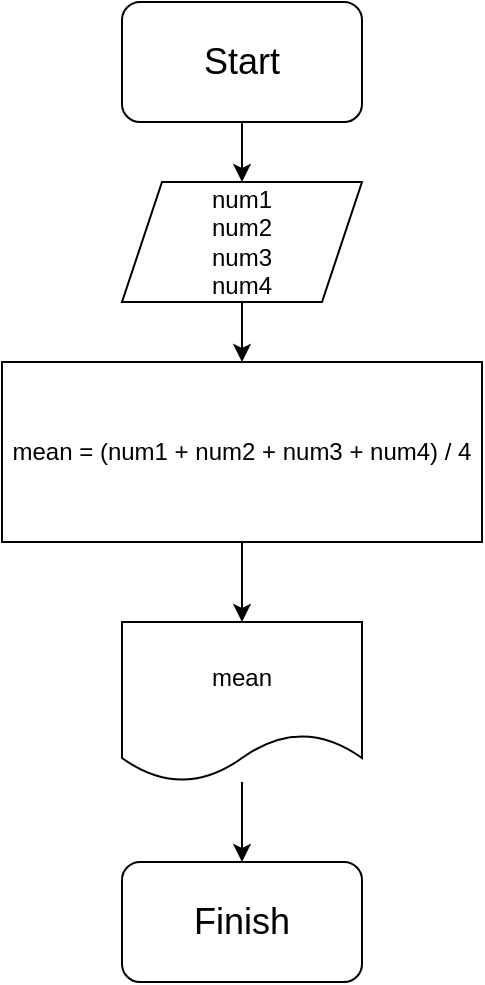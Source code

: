 <mxfile version="21.6.1" type="device" pages="2">
  <diagram name="Страница 1" id="wK4Jv0Jz_CjAPIevrNA-">
    <mxGraphModel dx="864" dy="556" grid="1" gridSize="10" guides="1" tooltips="1" connect="1" arrows="1" fold="1" page="1" pageScale="1" pageWidth="827" pageHeight="1169" math="0" shadow="0">
      <root>
        <mxCell id="0" />
        <mxCell id="1" parent="0" />
        <mxCell id="5XD-ZC_eyeLreyqfrZBo-3" value="" style="edgeStyle=orthogonalEdgeStyle;rounded=0;orthogonalLoop=1;jettySize=auto;html=1;" parent="1" source="5XD-ZC_eyeLreyqfrZBo-1" target="5XD-ZC_eyeLreyqfrZBo-2" edge="1">
          <mxGeometry relative="1" as="geometry" />
        </mxCell>
        <mxCell id="5XD-ZC_eyeLreyqfrZBo-1" value="&lt;font style=&quot;font-size: 18px;&quot;&gt;Start&lt;/font&gt;" style="rounded=1;whiteSpace=wrap;html=1;" parent="1" vertex="1">
          <mxGeometry x="340" y="10" width="120" height="60" as="geometry" />
        </mxCell>
        <mxCell id="5XD-ZC_eyeLreyqfrZBo-9" value="" style="edgeStyle=orthogonalEdgeStyle;rounded=0;orthogonalLoop=1;jettySize=auto;html=1;" parent="1" source="5XD-ZC_eyeLreyqfrZBo-2" target="5XD-ZC_eyeLreyqfrZBo-8" edge="1">
          <mxGeometry relative="1" as="geometry" />
        </mxCell>
        <mxCell id="5XD-ZC_eyeLreyqfrZBo-2" value="num1&lt;br&gt;num2&lt;br&gt;num3&lt;br&gt;num4" style="shape=parallelogram;perimeter=parallelogramPerimeter;whiteSpace=wrap;html=1;fixedSize=1;rounded=1;arcSize=0;" parent="1" vertex="1">
          <mxGeometry x="340" y="100" width="120" height="60" as="geometry" />
        </mxCell>
        <mxCell id="5XD-ZC_eyeLreyqfrZBo-11" value="" style="edgeStyle=orthogonalEdgeStyle;rounded=0;orthogonalLoop=1;jettySize=auto;html=1;" parent="1" source="5XD-ZC_eyeLreyqfrZBo-8" target="5XD-ZC_eyeLreyqfrZBo-10" edge="1">
          <mxGeometry relative="1" as="geometry" />
        </mxCell>
        <mxCell id="5XD-ZC_eyeLreyqfrZBo-8" value="mean = (num1 + num2 + num3 + num4) / 4" style="rounded=0;whiteSpace=wrap;html=1;" parent="1" vertex="1">
          <mxGeometry x="280" y="190" width="240" height="90" as="geometry" />
        </mxCell>
        <mxCell id="5XD-ZC_eyeLreyqfrZBo-14" value="" style="edgeStyle=orthogonalEdgeStyle;rounded=0;orthogonalLoop=1;jettySize=auto;html=1;" parent="1" source="5XD-ZC_eyeLreyqfrZBo-10" target="5XD-ZC_eyeLreyqfrZBo-13" edge="1">
          <mxGeometry relative="1" as="geometry" />
        </mxCell>
        <mxCell id="5XD-ZC_eyeLreyqfrZBo-10" value="mean" style="shape=document;whiteSpace=wrap;html=1;boundedLbl=1;" parent="1" vertex="1">
          <mxGeometry x="340" y="320" width="120" height="80" as="geometry" />
        </mxCell>
        <mxCell id="5XD-ZC_eyeLreyqfrZBo-13" value="&lt;font style=&quot;font-size: 18px;&quot;&gt;Finish&lt;/font&gt;" style="rounded=1;whiteSpace=wrap;html=1;" parent="1" vertex="1">
          <mxGeometry x="340" y="440" width="120" height="60" as="geometry" />
        </mxCell>
      </root>
    </mxGraphModel>
  </diagram>
  <diagram id="XM8tz8qyPRKMyfWQpLPs" name="Страница 2">
    <mxGraphModel dx="864" dy="556" grid="1" gridSize="10" guides="1" tooltips="1" connect="1" arrows="1" fold="1" page="1" pageScale="1" pageWidth="827" pageHeight="1169" math="0" shadow="0">
      <root>
        <mxCell id="0" />
        <mxCell id="1" parent="0" />
        <mxCell id="ih-hVi98Wkx4kDaBPpnG-3" value="" style="edgeStyle=orthogonalEdgeStyle;rounded=0;orthogonalLoop=1;jettySize=auto;html=1;" parent="1" source="ih-hVi98Wkx4kDaBPpnG-1" target="ih-hVi98Wkx4kDaBPpnG-2" edge="1">
          <mxGeometry relative="1" as="geometry" />
        </mxCell>
        <mxCell id="ih-hVi98Wkx4kDaBPpnG-1" value="&lt;font size=&quot;3&quot;&gt;Start&lt;/font&gt;" style="rounded=1;whiteSpace=wrap;html=1;" parent="1" vertex="1">
          <mxGeometry x="330" width="120" height="60" as="geometry" />
        </mxCell>
        <mxCell id="ih-hVi98Wkx4kDaBPpnG-5" value="" style="edgeStyle=orthogonalEdgeStyle;rounded=0;orthogonalLoop=1;jettySize=auto;html=1;" parent="1" source="ih-hVi98Wkx4kDaBPpnG-2" target="ih-hVi98Wkx4kDaBPpnG-4" edge="1">
          <mxGeometry relative="1" as="geometry" />
        </mxCell>
        <mxCell id="ih-hVi98Wkx4kDaBPpnG-2" value="&lt;font style=&quot;font-size: 18px;&quot;&gt;N&lt;/font&gt;" style="shape=parallelogram;perimeter=parallelogramPerimeter;whiteSpace=wrap;html=1;fixedSize=1;" parent="1" vertex="1">
          <mxGeometry x="330" y="100" width="120" height="60" as="geometry" />
        </mxCell>
        <mxCell id="ih-hVi98Wkx4kDaBPpnG-7" value="" style="edgeStyle=orthogonalEdgeStyle;rounded=0;orthogonalLoop=1;jettySize=auto;html=1;" parent="1" source="ih-hVi98Wkx4kDaBPpnG-4" target="ih-hVi98Wkx4kDaBPpnG-6" edge="1">
          <mxGeometry relative="1" as="geometry" />
        </mxCell>
        <mxCell id="ih-hVi98Wkx4kDaBPpnG-4" value="&lt;font style=&quot;font-size: 18px;&quot;&gt;Fact = 1&lt;/font&gt;" style="rounded=0;whiteSpace=wrap;html=1;" parent="1" vertex="1">
          <mxGeometry x="330" y="200" width="120" height="60" as="geometry" />
        </mxCell>
        <mxCell id="ih-hVi98Wkx4kDaBPpnG-13" value="" style="edgeStyle=orthogonalEdgeStyle;rounded=0;orthogonalLoop=1;jettySize=auto;html=1;" parent="1" source="ih-hVi98Wkx4kDaBPpnG-6" target="ih-hVi98Wkx4kDaBPpnG-12" edge="1">
          <mxGeometry relative="1" as="geometry" />
        </mxCell>
        <mxCell id="ih-hVi98Wkx4kDaBPpnG-15" value="&lt;font style=&quot;font-size: 18px;&quot;&gt;False&lt;/font&gt;" style="edgeLabel;html=1;align=center;verticalAlign=middle;resizable=0;points=[];" parent="ih-hVi98Wkx4kDaBPpnG-13" vertex="1" connectable="0">
          <mxGeometry x="-0.35" y="1" relative="1" as="geometry">
            <mxPoint x="-1" y="17" as="offset" />
          </mxGeometry>
        </mxCell>
        <mxCell id="hQHAY8ZRzKJ9qXrv0I0o-1" style="edgeStyle=orthogonalEdgeStyle;rounded=0;orthogonalLoop=1;jettySize=auto;html=1;entryX=1;entryY=0.5;entryDx=0;entryDy=0;" edge="1" parent="1" source="ih-hVi98Wkx4kDaBPpnG-6" target="ih-hVi98Wkx4kDaBPpnG-21">
          <mxGeometry relative="1" as="geometry">
            <Array as="points">
              <mxPoint x="540" y="340" />
              <mxPoint x="540" y="750" />
            </Array>
          </mxGeometry>
        </mxCell>
        <mxCell id="hQHAY8ZRzKJ9qXrv0I0o-5" value="&lt;font style=&quot;font-size: 18px;&quot;&gt;True&lt;/font&gt;" style="edgeLabel;html=1;align=center;verticalAlign=middle;resizable=0;points=[];" vertex="1" connectable="0" parent="hQHAY8ZRzKJ9qXrv0I0o-1">
          <mxGeometry x="-0.843" y="2" relative="1" as="geometry">
            <mxPoint as="offset" />
          </mxGeometry>
        </mxCell>
        <mxCell id="ih-hVi98Wkx4kDaBPpnG-6" value="N == 0&lt;br&gt;or&lt;br&gt;N == 1" style="rhombus;whiteSpace=wrap;html=1;" parent="1" vertex="1">
          <mxGeometry x="350" y="300" width="80" height="80" as="geometry" />
        </mxCell>
        <mxCell id="ih-hVi98Wkx4kDaBPpnG-17" value="" style="edgeStyle=orthogonalEdgeStyle;rounded=0;orthogonalLoop=1;jettySize=auto;html=1;" parent="1" source="ih-hVi98Wkx4kDaBPpnG-12" target="ih-hVi98Wkx4kDaBPpnG-16" edge="1">
          <mxGeometry relative="1" as="geometry" />
        </mxCell>
        <mxCell id="ih-hVi98Wkx4kDaBPpnG-18" value="&lt;font style=&quot;font-size: 18px;&quot;&gt;True&lt;/font&gt;" style="edgeLabel;html=1;align=center;verticalAlign=middle;resizable=0;points=[];" parent="ih-hVi98Wkx4kDaBPpnG-17" vertex="1" connectable="0">
          <mxGeometry x="-0.236" relative="1" as="geometry">
            <mxPoint as="offset" />
          </mxGeometry>
        </mxCell>
        <mxCell id="hQHAY8ZRzKJ9qXrv0I0o-3" style="edgeStyle=orthogonalEdgeStyle;rounded=0;orthogonalLoop=1;jettySize=auto;html=1;" edge="1" parent="1" source="ih-hVi98Wkx4kDaBPpnG-12">
          <mxGeometry relative="1" as="geometry">
            <mxPoint x="540" y="490" as="targetPoint" />
          </mxGeometry>
        </mxCell>
        <mxCell id="hQHAY8ZRzKJ9qXrv0I0o-4" value="&lt;font style=&quot;font-size: 18px;&quot;&gt;False&lt;/font&gt;" style="edgeLabel;html=1;align=center;verticalAlign=middle;resizable=0;points=[];" vertex="1" connectable="0" parent="hQHAY8ZRzKJ9qXrv0I0o-3">
          <mxGeometry x="-0.204" y="-4" relative="1" as="geometry">
            <mxPoint y="-4" as="offset" />
          </mxGeometry>
        </mxCell>
        <mxCell id="ih-hVi98Wkx4kDaBPpnG-12" value="N &amp;gt; 1" style="rhombus;whiteSpace=wrap;html=1;" parent="1" vertex="1">
          <mxGeometry x="350" y="450" width="80" height="80" as="geometry" />
        </mxCell>
        <mxCell id="ih-hVi98Wkx4kDaBPpnG-20" style="edgeStyle=orthogonalEdgeStyle;rounded=0;orthogonalLoop=1;jettySize=auto;html=1;entryX=0;entryY=0.5;entryDx=0;entryDy=0;" parent="1" source="ih-hVi98Wkx4kDaBPpnG-16" target="ih-hVi98Wkx4kDaBPpnG-12" edge="1">
          <mxGeometry relative="1" as="geometry">
            <mxPoint x="180" y="480" as="targetPoint" />
            <Array as="points">
              <mxPoint x="240" y="630" />
              <mxPoint x="240" y="490" />
            </Array>
          </mxGeometry>
        </mxCell>
        <mxCell id="ih-hVi98Wkx4kDaBPpnG-16" value="Fact *= N&lt;br&gt;N -= 1" style="whiteSpace=wrap;html=1;" parent="1" vertex="1">
          <mxGeometry x="330" y="600" width="120" height="60" as="geometry" />
        </mxCell>
        <mxCell id="hQHAY8ZRzKJ9qXrv0I0o-6" value="" style="edgeStyle=orthogonalEdgeStyle;rounded=0;orthogonalLoop=1;jettySize=auto;html=1;" edge="1" parent="1" source="ih-hVi98Wkx4kDaBPpnG-21" target="9Hk_jCx7PhLQqJxCJSWc-1">
          <mxGeometry relative="1" as="geometry" />
        </mxCell>
        <mxCell id="ih-hVi98Wkx4kDaBPpnG-21" value="&lt;font style=&quot;font-size: 18px;&quot;&gt;Fact&lt;/font&gt;" style="shape=document;whiteSpace=wrap;html=1;boundedLbl=1;" parent="1" vertex="1">
          <mxGeometry x="330" y="710" width="120" height="80" as="geometry" />
        </mxCell>
        <mxCell id="9Hk_jCx7PhLQqJxCJSWc-1" value="&lt;font style=&quot;font-size: 18px;&quot;&gt;Finish&lt;/font&gt;" style="rounded=1;whiteSpace=wrap;html=1;" parent="1" vertex="1">
          <mxGeometry x="330" y="840" width="120" height="60" as="geometry" />
        </mxCell>
      </root>
    </mxGraphModel>
  </diagram>
</mxfile>

